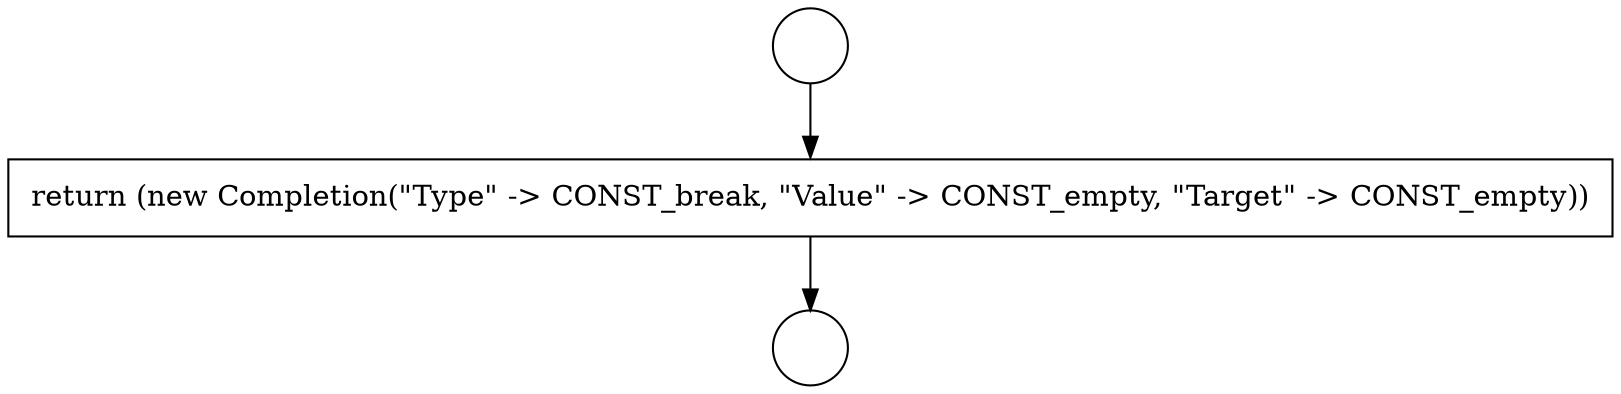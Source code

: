 digraph {
  node6773 [shape=circle label=" " color="black" fillcolor="white" style=filled]
  node6775 [shape=none, margin=0, label=<<font color="black">
    <table border="0" cellborder="1" cellspacing="0" cellpadding="10">
      <tr><td align="left">return (new Completion(&quot;Type&quot; -&gt; CONST_break, &quot;Value&quot; -&gt; CONST_empty, &quot;Target&quot; -&gt; CONST_empty))</td></tr>
    </table>
  </font>> color="black" fillcolor="white" style=filled]
  node6774 [shape=circle label=" " color="black" fillcolor="white" style=filled]
  node6773 -> node6775 [ color="black"]
  node6775 -> node6774 [ color="black"]
}
